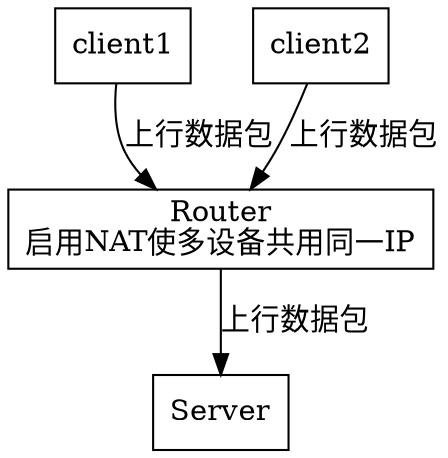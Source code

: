 digraph NAT {
Router -> Server[label="上行数据包"]
client1 -> Router[label="上行数据包"]
client2 -> Router[label="上行数据包"]
Router[shape=box label="Router\n启用NAT使多设备共用同一IP"]
client1[shape=box]
Server[shape=box]
client2[shape=box]
}
